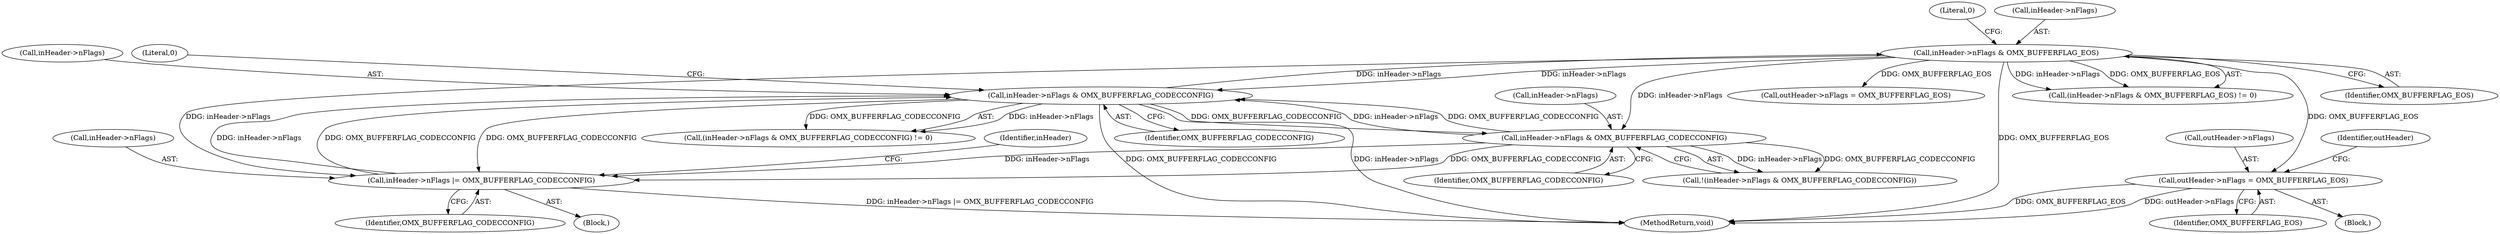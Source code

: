 digraph "0_Android_8e438e153f661e9df8db0ac41d587e940352df06@pointer" {
"1001395" [label="(Call,outHeader->nFlags = OMX_BUFFERFLAG_EOS)"];
"1000163" [label="(Call,inHeader->nFlags & OMX_BUFFERFLAG_EOS)"];
"1000190" [label="(Call,inHeader->nFlags & OMX_BUFFERFLAG_CODECCONFIG)"];
"1000183" [label="(Call,inHeader->nFlags |= OMX_BUFFERFLAG_CODECCONFIG)"];
"1000175" [label="(Call,inHeader->nFlags & OMX_BUFFERFLAG_CODECCONFIG)"];
"1000190" [label="(Call,inHeader->nFlags & OMX_BUFFERFLAG_CODECCONFIG)"];
"1000194" [label="(Identifier,OMX_BUFFERFLAG_CODECCONFIG)"];
"1000192" [label="(Identifier,inHeader)"];
"1000168" [label="(Literal,0)"];
"1000184" [label="(Call,inHeader->nFlags)"];
"1001399" [label="(Identifier,OMX_BUFFERFLAG_EOS)"];
"1001354" [label="(Block,)"];
"1000195" [label="(Literal,0)"];
"1000164" [label="(Call,inHeader->nFlags)"];
"1000174" [label="(Call,!(inHeader->nFlags & OMX_BUFFERFLAG_CODECCONFIG))"];
"1001285" [label="(Call,outHeader->nFlags = OMX_BUFFERFLAG_EOS)"];
"1000191" [label="(Call,inHeader->nFlags)"];
"1000162" [label="(Call,(inHeader->nFlags & OMX_BUFFERFLAG_EOS) != 0)"];
"1000187" [label="(Identifier,OMX_BUFFERFLAG_CODECCONFIG)"];
"1000183" [label="(Call,inHeader->nFlags |= OMX_BUFFERFLAG_CODECCONFIG)"];
"1001402" [label="(Identifier,outHeader)"];
"1000189" [label="(Call,(inHeader->nFlags & OMX_BUFFERFLAG_CODECCONFIG) != 0)"];
"1000176" [label="(Call,inHeader->nFlags)"];
"1001395" [label="(Call,outHeader->nFlags = OMX_BUFFERFLAG_EOS)"];
"1001427" [label="(MethodReturn,void)"];
"1000175" [label="(Call,inHeader->nFlags & OMX_BUFFERFLAG_CODECCONFIG)"];
"1000180" [label="(Block,)"];
"1000163" [label="(Call,inHeader->nFlags & OMX_BUFFERFLAG_EOS)"];
"1001396" [label="(Call,outHeader->nFlags)"];
"1000179" [label="(Identifier,OMX_BUFFERFLAG_CODECCONFIG)"];
"1000167" [label="(Identifier,OMX_BUFFERFLAG_EOS)"];
"1001395" -> "1001354"  [label="AST: "];
"1001395" -> "1001399"  [label="CFG: "];
"1001396" -> "1001395"  [label="AST: "];
"1001399" -> "1001395"  [label="AST: "];
"1001402" -> "1001395"  [label="CFG: "];
"1001395" -> "1001427"  [label="DDG: OMX_BUFFERFLAG_EOS"];
"1001395" -> "1001427"  [label="DDG: outHeader->nFlags"];
"1000163" -> "1001395"  [label="DDG: OMX_BUFFERFLAG_EOS"];
"1000163" -> "1000162"  [label="AST: "];
"1000163" -> "1000167"  [label="CFG: "];
"1000164" -> "1000163"  [label="AST: "];
"1000167" -> "1000163"  [label="AST: "];
"1000168" -> "1000163"  [label="CFG: "];
"1000163" -> "1001427"  [label="DDG: OMX_BUFFERFLAG_EOS"];
"1000163" -> "1000162"  [label="DDG: inHeader->nFlags"];
"1000163" -> "1000162"  [label="DDG: OMX_BUFFERFLAG_EOS"];
"1000190" -> "1000163"  [label="DDG: inHeader->nFlags"];
"1000163" -> "1000175"  [label="DDG: inHeader->nFlags"];
"1000163" -> "1000183"  [label="DDG: inHeader->nFlags"];
"1000163" -> "1000190"  [label="DDG: inHeader->nFlags"];
"1000163" -> "1001285"  [label="DDG: OMX_BUFFERFLAG_EOS"];
"1000190" -> "1000189"  [label="AST: "];
"1000190" -> "1000194"  [label="CFG: "];
"1000191" -> "1000190"  [label="AST: "];
"1000194" -> "1000190"  [label="AST: "];
"1000195" -> "1000190"  [label="CFG: "];
"1000190" -> "1001427"  [label="DDG: OMX_BUFFERFLAG_CODECCONFIG"];
"1000190" -> "1001427"  [label="DDG: inHeader->nFlags"];
"1000190" -> "1000175"  [label="DDG: OMX_BUFFERFLAG_CODECCONFIG"];
"1000190" -> "1000183"  [label="DDG: OMX_BUFFERFLAG_CODECCONFIG"];
"1000190" -> "1000189"  [label="DDG: inHeader->nFlags"];
"1000190" -> "1000189"  [label="DDG: OMX_BUFFERFLAG_CODECCONFIG"];
"1000183" -> "1000190"  [label="DDG: inHeader->nFlags"];
"1000183" -> "1000190"  [label="DDG: OMX_BUFFERFLAG_CODECCONFIG"];
"1000175" -> "1000190"  [label="DDG: inHeader->nFlags"];
"1000175" -> "1000190"  [label="DDG: OMX_BUFFERFLAG_CODECCONFIG"];
"1000183" -> "1000180"  [label="AST: "];
"1000183" -> "1000187"  [label="CFG: "];
"1000184" -> "1000183"  [label="AST: "];
"1000187" -> "1000183"  [label="AST: "];
"1000192" -> "1000183"  [label="CFG: "];
"1000183" -> "1001427"  [label="DDG: inHeader->nFlags |= OMX_BUFFERFLAG_CODECCONFIG"];
"1000175" -> "1000183"  [label="DDG: inHeader->nFlags"];
"1000175" -> "1000183"  [label="DDG: OMX_BUFFERFLAG_CODECCONFIG"];
"1000175" -> "1000174"  [label="AST: "];
"1000175" -> "1000179"  [label="CFG: "];
"1000176" -> "1000175"  [label="AST: "];
"1000179" -> "1000175"  [label="AST: "];
"1000174" -> "1000175"  [label="CFG: "];
"1000175" -> "1000174"  [label="DDG: inHeader->nFlags"];
"1000175" -> "1000174"  [label="DDG: OMX_BUFFERFLAG_CODECCONFIG"];
}
